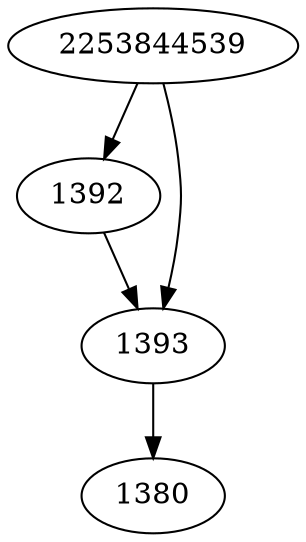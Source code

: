 strict digraph  {
1392;
1393;
2253844539;
1380;
1392 -> 1393;
1393 -> 1380;
2253844539 -> 1392;
2253844539 -> 1393;
}
